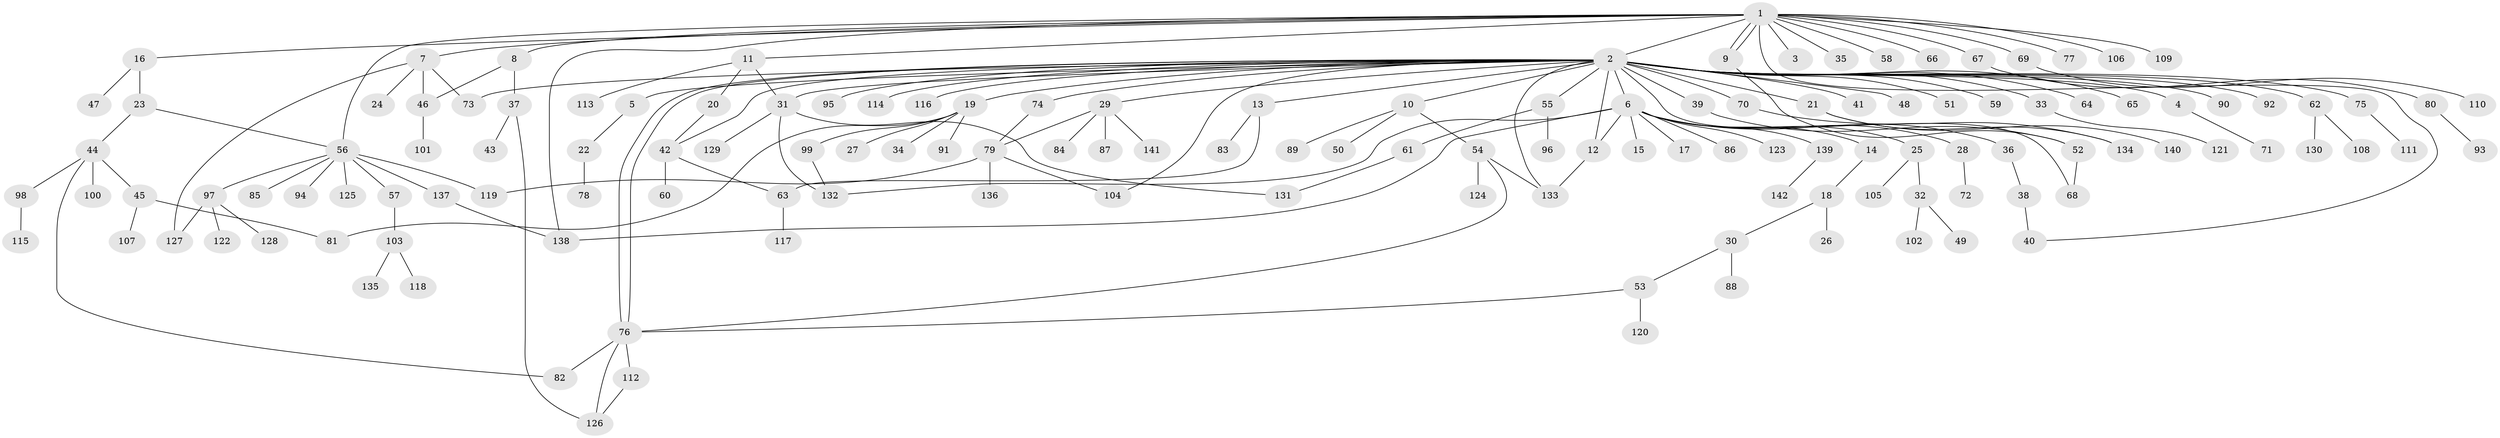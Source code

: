 // coarse degree distribution, {18: 0.010101010101010102, 34: 0.010101010101010102, 1: 0.5252525252525253, 2: 0.20202020202020202, 13: 0.010101010101010102, 5: 0.04040404040404041, 3: 0.1414141414141414, 4: 0.04040404040404041, 6: 0.010101010101010102, 7: 0.010101010101010102}
// Generated by graph-tools (version 1.1) at 2025/18/03/04/25 18:18:27]
// undirected, 142 vertices, 171 edges
graph export_dot {
graph [start="1"]
  node [color=gray90,style=filled];
  1;
  2;
  3;
  4;
  5;
  6;
  7;
  8;
  9;
  10;
  11;
  12;
  13;
  14;
  15;
  16;
  17;
  18;
  19;
  20;
  21;
  22;
  23;
  24;
  25;
  26;
  27;
  28;
  29;
  30;
  31;
  32;
  33;
  34;
  35;
  36;
  37;
  38;
  39;
  40;
  41;
  42;
  43;
  44;
  45;
  46;
  47;
  48;
  49;
  50;
  51;
  52;
  53;
  54;
  55;
  56;
  57;
  58;
  59;
  60;
  61;
  62;
  63;
  64;
  65;
  66;
  67;
  68;
  69;
  70;
  71;
  72;
  73;
  74;
  75;
  76;
  77;
  78;
  79;
  80;
  81;
  82;
  83;
  84;
  85;
  86;
  87;
  88;
  89;
  90;
  91;
  92;
  93;
  94;
  95;
  96;
  97;
  98;
  99;
  100;
  101;
  102;
  103;
  104;
  105;
  106;
  107;
  108;
  109;
  110;
  111;
  112;
  113;
  114;
  115;
  116;
  117;
  118;
  119;
  120;
  121;
  122;
  123;
  124;
  125;
  126;
  127;
  128;
  129;
  130;
  131;
  132;
  133;
  134;
  135;
  136;
  137;
  138;
  139;
  140;
  141;
  142;
  1 -- 2;
  1 -- 3;
  1 -- 7;
  1 -- 8;
  1 -- 9;
  1 -- 9;
  1 -- 11;
  1 -- 16;
  1 -- 35;
  1 -- 40;
  1 -- 56;
  1 -- 58;
  1 -- 66;
  1 -- 67;
  1 -- 69;
  1 -- 77;
  1 -- 106;
  1 -- 109;
  1 -- 138;
  2 -- 4;
  2 -- 5;
  2 -- 6;
  2 -- 10;
  2 -- 12;
  2 -- 13;
  2 -- 19;
  2 -- 21;
  2 -- 29;
  2 -- 31;
  2 -- 33;
  2 -- 39;
  2 -- 41;
  2 -- 42;
  2 -- 48;
  2 -- 51;
  2 -- 55;
  2 -- 59;
  2 -- 62;
  2 -- 64;
  2 -- 65;
  2 -- 68;
  2 -- 70;
  2 -- 73;
  2 -- 74;
  2 -- 75;
  2 -- 76;
  2 -- 76;
  2 -- 90;
  2 -- 92;
  2 -- 95;
  2 -- 104;
  2 -- 114;
  2 -- 116;
  2 -- 133;
  4 -- 71;
  5 -- 22;
  6 -- 12;
  6 -- 14;
  6 -- 15;
  6 -- 17;
  6 -- 25;
  6 -- 28;
  6 -- 36;
  6 -- 86;
  6 -- 123;
  6 -- 132;
  6 -- 138;
  6 -- 139;
  7 -- 24;
  7 -- 46;
  7 -- 73;
  7 -- 127;
  8 -- 37;
  8 -- 46;
  9 -- 52;
  10 -- 50;
  10 -- 54;
  10 -- 89;
  11 -- 20;
  11 -- 31;
  11 -- 113;
  12 -- 133;
  13 -- 63;
  13 -- 83;
  14 -- 18;
  16 -- 23;
  16 -- 47;
  18 -- 26;
  18 -- 30;
  19 -- 27;
  19 -- 34;
  19 -- 81;
  19 -- 91;
  19 -- 99;
  20 -- 42;
  21 -- 134;
  21 -- 140;
  22 -- 78;
  23 -- 44;
  23 -- 56;
  25 -- 32;
  25 -- 105;
  28 -- 72;
  29 -- 79;
  29 -- 84;
  29 -- 87;
  29 -- 141;
  30 -- 53;
  30 -- 88;
  31 -- 129;
  31 -- 131;
  31 -- 132;
  32 -- 49;
  32 -- 102;
  33 -- 121;
  36 -- 38;
  37 -- 43;
  37 -- 126;
  38 -- 40;
  39 -- 52;
  42 -- 60;
  42 -- 63;
  44 -- 45;
  44 -- 82;
  44 -- 98;
  44 -- 100;
  45 -- 81;
  45 -- 107;
  46 -- 101;
  52 -- 68;
  53 -- 76;
  53 -- 120;
  54 -- 76;
  54 -- 124;
  54 -- 133;
  55 -- 61;
  55 -- 96;
  56 -- 57;
  56 -- 85;
  56 -- 94;
  56 -- 97;
  56 -- 119;
  56 -- 125;
  56 -- 137;
  57 -- 103;
  61 -- 131;
  62 -- 108;
  62 -- 130;
  63 -- 117;
  67 -- 80;
  69 -- 110;
  70 -- 134;
  74 -- 79;
  75 -- 111;
  76 -- 82;
  76 -- 112;
  76 -- 126;
  79 -- 104;
  79 -- 119;
  79 -- 136;
  80 -- 93;
  97 -- 122;
  97 -- 127;
  97 -- 128;
  98 -- 115;
  99 -- 132;
  103 -- 118;
  103 -- 135;
  112 -- 126;
  137 -- 138;
  139 -- 142;
}
